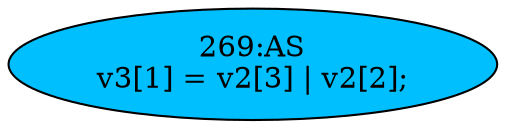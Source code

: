 strict digraph "" {
	node [label="\N"];
	"269:AS"	 [ast="<pyverilog.vparser.ast.Assign object at 0x7f407842b490>",
		def_var="['v3']",
		fillcolor=deepskyblue,
		label="269:AS
v3[1] = v2[3] | v2[2];",
		statements="[]",
		style=filled,
		typ=Assign,
		use_var="['v2', 'v2']"];
}
